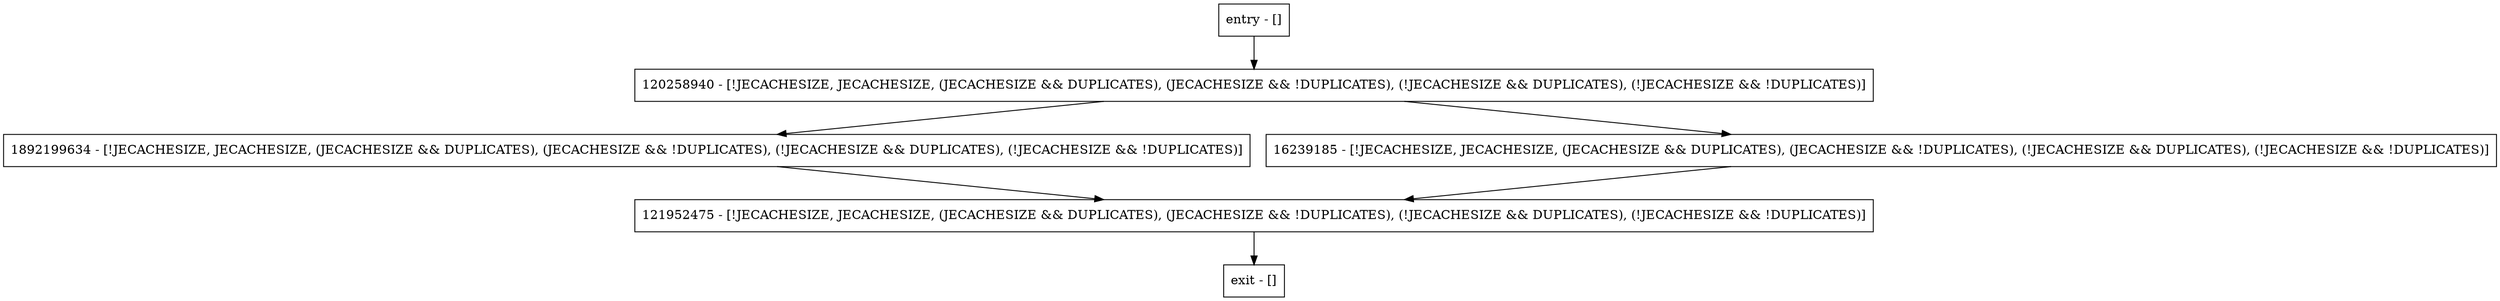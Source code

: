 digraph replicatedBitSet {
node [shape=record];
entry [label="entry - []"];
exit [label="exit - []"];
121952475 [label="121952475 - [!JECACHESIZE, JECACHESIZE, (JECACHESIZE && DUPLICATES), (JECACHESIZE && !DUPLICATES), (!JECACHESIZE && DUPLICATES), (!JECACHESIZE && !DUPLICATES)]"];
120258940 [label="120258940 - [!JECACHESIZE, JECACHESIZE, (JECACHESIZE && DUPLICATES), (JECACHESIZE && !DUPLICATES), (!JECACHESIZE && DUPLICATES), (!JECACHESIZE && !DUPLICATES)]"];
1892199634 [label="1892199634 - [!JECACHESIZE, JECACHESIZE, (JECACHESIZE && DUPLICATES), (JECACHESIZE && !DUPLICATES), (!JECACHESIZE && DUPLICATES), (!JECACHESIZE && !DUPLICATES)]"];
16239185 [label="16239185 - [!JECACHESIZE, JECACHESIZE, (JECACHESIZE && DUPLICATES), (JECACHESIZE && !DUPLICATES), (!JECACHESIZE && DUPLICATES), (!JECACHESIZE && !DUPLICATES)]"];
entry;
exit;
entry -> 120258940;
121952475 -> exit;
120258940 -> 1892199634;
120258940 -> 16239185;
1892199634 -> 121952475;
16239185 -> 121952475;
}
